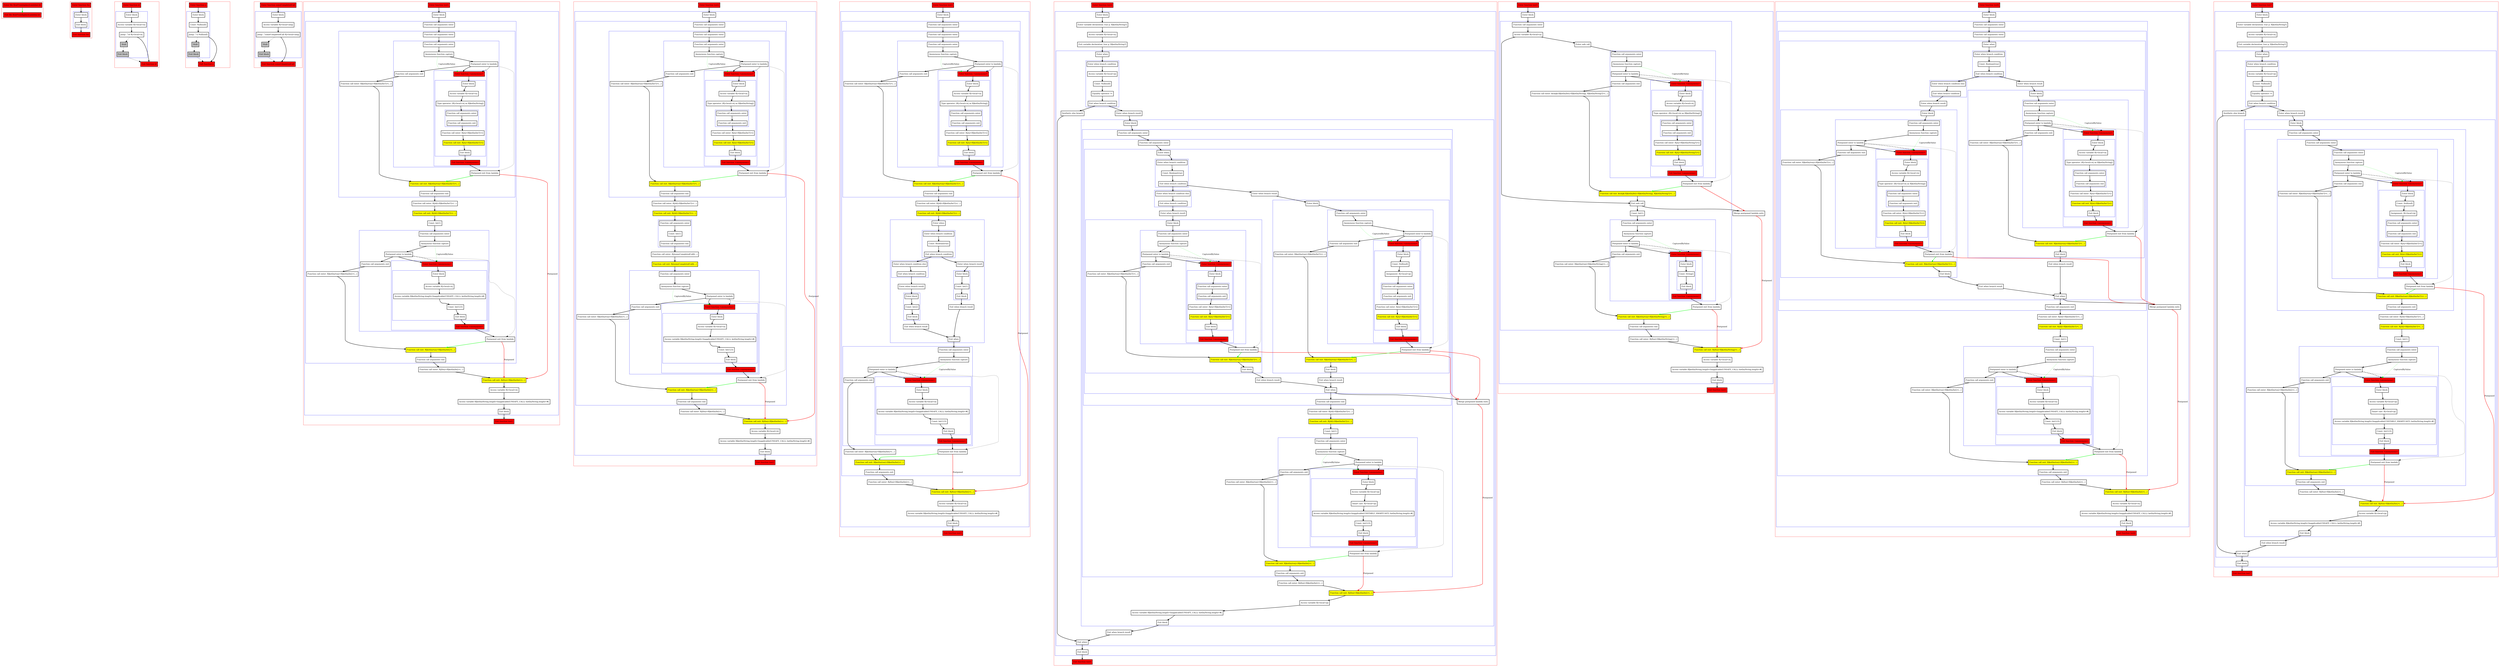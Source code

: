 digraph flowFromInplaceLambda2_kt {
    graph [nodesep=3]
    node [shape=box penwidth=2]
    edge [penwidth=2]

    subgraph cluster_0 {
        color=red
        0 [label="Enter file flowFromInplaceLambda2.kt" style="filled" fillcolor=red];
        1 [label="Exit file flowFromInplaceLambda2.kt" style="filled" fillcolor=red];
    }
    0 -> {1} [color=green];

    subgraph cluster_1 {
        color=red
        2 [label="Enter function foo" style="filled" fillcolor=red];
        subgraph cluster_2 {
            color=blue
            3 [label="Enter block"];
            4 [label="Exit block"];
        }
        5 [label="Exit function foo" style="filled" fillcolor=red];
    }
    2 -> {3};
    3 -> {4};
    4 -> {5};

    subgraph cluster_3 {
        color=red
        6 [label="Enter function id" style="filled" fillcolor=red];
        subgraph cluster_4 {
            color=blue
            7 [label="Enter block"];
            8 [label="Access variable R|<local>/x|"];
            9 [label="Jump: ^id R|<local>/x|"];
            10 [label="Stub" style="filled" fillcolor=gray];
            11 [label="Exit block" style="filled" fillcolor=gray];
        }
        12 [label="Exit function id" style="filled" fillcolor=red];
    }
    6 -> {7};
    7 -> {8};
    8 -> {9};
    9 -> {12};
    9 -> {10} [style=dotted];
    10 -> {11} [style=dotted];
    11 -> {12} [style=dotted];

    subgraph cluster_5 {
        color=red
        13 [label="Enter function n" style="filled" fillcolor=red];
        subgraph cluster_6 {
            color=blue
            14 [label="Enter block"];
            15 [label="Const: Null(null)"];
            16 [label="Jump: ^n Null(null)"];
            17 [label="Stub" style="filled" fillcolor=gray];
            18 [label="Exit block" style="filled" fillcolor=gray];
        }
        19 [label="Exit function n" style="filled" fillcolor=red];
    }
    13 -> {14};
    14 -> {15};
    15 -> {16};
    16 -> {19};
    16 -> {17} [style=dotted];
    17 -> {18} [style=dotted];
    18 -> {19} [style=dotted];

    subgraph cluster_7 {
        color=red
        20 [label="Enter function someCompletedCall" style="filled" fillcolor=red];
        subgraph cluster_8 {
            color=blue
            21 [label="Enter block"];
            22 [label="Access variable R|<local>/arg|"];
            23 [label="Jump: ^someCompletedCall R|<local>/arg|"];
            24 [label="Stub" style="filled" fillcolor=gray];
            25 [label="Exit block" style="filled" fillcolor=gray];
        }
        26 [label="Exit function someCompletedCall" style="filled" fillcolor=red];
    }
    20 -> {21};
    21 -> {22};
    22 -> {23};
    23 -> {26};
    23 -> {24} [style=dotted];
    24 -> {25} [style=dotted];
    25 -> {26} [style=dotted];

    subgraph cluster_9 {
        color=red
        27 [label="Enter function test1" style="filled" fillcolor=red];
        subgraph cluster_10 {
            color=blue
            28 [label="Enter block"];
            subgraph cluster_11 {
                color=blue
                29 [label="Function call arguments enter"];
                subgraph cluster_12 {
                    color=blue
                    30 [label="Function call arguments enter"];
                    subgraph cluster_13 {
                        color=blue
                        31 [label="Function call arguments enter"];
                        32 [label="Anonymous function capture"];
                        33 [label="Postponed enter to lambda"];
                        subgraph cluster_14 {
                            color=blue
                            34 [label="Enter function <anonymous>" style="filled" fillcolor=red];
                            subgraph cluster_15 {
                                color=blue
                                35 [label="Enter block"];
                                36 [label="Access variable R|<local>/x|"];
                                37 [label="Type operator: (R|<local>/x| as R|kotlin/String|)"];
                                subgraph cluster_16 {
                                    color=blue
                                    38 [label="Function call arguments enter"];
                                    39 [label="Function call arguments exit"];
                                }
                                40 [label="Function call enter: R|/n|<R|kotlin/Int?|>()"];
                                41 [label="Function call exit: R|/n|<R|kotlin/Int?|>()" style="filled" fillcolor=yellow];
                                42 [label="Exit block"];
                            }
                            43 [label="Exit function <anonymous>" style="filled" fillcolor=red];
                        }
                        44 [label="Function call arguments exit"];
                    }
                    45 [label="Function call enter: R|kotlin/run|<R|kotlin/Int?|>(...)"];
                    46 [label="Postponed exit from lambda"];
                    47 [label="Function call exit: R|kotlin/run|<R|kotlin/Int?|>(...)" style="filled" fillcolor=yellow];
                    48 [label="Function call arguments exit"];
                }
                49 [label="Function call enter: R|/id|<R|kotlin/Int?|>(...)"];
                50 [label="Function call exit: R|/id|<R|kotlin/Int?|>(...)" style="filled" fillcolor=yellow];
                51 [label="Const: Int(1)"];
                subgraph cluster_17 {
                    color=blue
                    52 [label="Function call arguments enter"];
                    53 [label="Anonymous function capture"];
                    54 [label="Postponed enter to lambda"];
                    subgraph cluster_18 {
                        color=blue
                        55 [label="Enter function <anonymous>" style="filled" fillcolor=red];
                        subgraph cluster_19 {
                            color=blue
                            56 [label="Enter block"];
                            57 [label="Access variable R|<local>/x|"];
                            58 [label="Access variable R|kotlin/String.length<Inapplicable(UNSAFE_CALL): kotlin/String.length>#|"];
                            59 [label="Const: Int(123)"];
                            60 [label="Exit block"];
                        }
                        61 [label="Exit function <anonymous>" style="filled" fillcolor=red];
                    }
                    62 [label="Function call arguments exit"];
                }
                63 [label="Function call enter: R|kotlin/run|<R|kotlin/Int|>(...)"];
                64 [label="Postponed exit from lambda"];
                65 [label="Function call exit: R|kotlin/run|<R|kotlin/Int|>(...)" style="filled" fillcolor=yellow];
                66 [label="Function call arguments exit"];
            }
            67 [label="Function call enter: R|/foo|<R|kotlin/Int|>(...)"];
            68 [label="Function call exit: R|/foo|<R|kotlin/Int|>(...)" style="filled" fillcolor=yellow];
            69 [label="Access variable R|<local>/x|"];
            70 [label="Access variable R|kotlin/String.length<Inapplicable(UNSAFE_CALL): kotlin/String.length>#|"];
            71 [label="Exit block"];
        }
        72 [label="Exit function test1" style="filled" fillcolor=red];
    }
    27 -> {28};
    28 -> {29};
    29 -> {30};
    30 -> {31};
    31 -> {32};
    32 -> {33};
    32 -> {34} [color=green style=dotted label="CapturedByValue"];
    33 -> {34 44};
    33 -> {46} [style=dotted];
    33 -> {34} [style=dashed];
    34 -> {35};
    35 -> {36};
    36 -> {37};
    37 -> {38};
    38 -> {39};
    39 -> {40};
    40 -> {41};
    41 -> {42};
    42 -> {43};
    43 -> {46};
    44 -> {45};
    45 -> {47};
    46 -> {47} [color=green];
    46 -> {68} [color=red label="Postponed"];
    47 -> {48};
    48 -> {49};
    49 -> {50};
    50 -> {51};
    51 -> {52};
    52 -> {53};
    53 -> {54};
    53 -> {55} [color=green style=dotted label="CapturedByValue"];
    54 -> {55 62};
    54 -> {64} [style=dotted];
    54 -> {55} [style=dashed];
    55 -> {56};
    56 -> {57};
    57 -> {58};
    58 -> {59};
    59 -> {60};
    60 -> {61};
    61 -> {64};
    62 -> {63};
    63 -> {65};
    64 -> {65} [color=green];
    64 -> {68} [color=red label="Postponed"];
    65 -> {66};
    66 -> {67};
    67 -> {68};
    68 -> {69};
    69 -> {70};
    70 -> {71};
    71 -> {72};

    subgraph cluster_20 {
        color=red
        73 [label="Enter function test2" style="filled" fillcolor=red];
        subgraph cluster_21 {
            color=blue
            74 [label="Enter block"];
            subgraph cluster_22 {
                color=blue
                75 [label="Function call arguments enter"];
                subgraph cluster_23 {
                    color=blue
                    76 [label="Function call arguments enter"];
                    subgraph cluster_24 {
                        color=blue
                        77 [label="Function call arguments enter"];
                        78 [label="Anonymous function capture"];
                        79 [label="Postponed enter to lambda"];
                        subgraph cluster_25 {
                            color=blue
                            80 [label="Enter function <anonymous>" style="filled" fillcolor=red];
                            subgraph cluster_26 {
                                color=blue
                                81 [label="Enter block"];
                                82 [label="Access variable R|<local>/x|"];
                                83 [label="Type operator: (R|<local>/x| as R|kotlin/String|)"];
                                subgraph cluster_27 {
                                    color=blue
                                    84 [label="Function call arguments enter"];
                                    85 [label="Function call arguments exit"];
                                }
                                86 [label="Function call enter: R|/n|<R|kotlin/Int?|>()"];
                                87 [label="Function call exit: R|/n|<R|kotlin/Int?|>()" style="filled" fillcolor=yellow];
                                88 [label="Exit block"];
                            }
                            89 [label="Exit function <anonymous>" style="filled" fillcolor=red];
                        }
                        90 [label="Function call arguments exit"];
                    }
                    91 [label="Function call enter: R|kotlin/run|<R|kotlin/Int?|>(...)"];
                    92 [label="Postponed exit from lambda"];
                    93 [label="Function call exit: R|kotlin/run|<R|kotlin/Int?|>(...)" style="filled" fillcolor=yellow];
                    94 [label="Function call arguments exit"];
                }
                95 [label="Function call enter: R|/id|<R|kotlin/Int?|>(...)"];
                96 [label="Function call exit: R|/id|<R|kotlin/Int?|>(...)" style="filled" fillcolor=yellow];
                subgraph cluster_28 {
                    color=blue
                    97 [label="Function call arguments enter"];
                    98 [label="Const: Int(1)"];
                    99 [label="Function call arguments exit"];
                }
                100 [label="Function call enter: R|/someCompletedCall|(...)"];
                101 [label="Function call exit: R|/someCompletedCall|(...)" style="filled" fillcolor=yellow];
                subgraph cluster_29 {
                    color=blue
                    102 [label="Function call arguments enter"];
                    103 [label="Anonymous function capture"];
                    104 [label="Postponed enter to lambda"];
                    subgraph cluster_30 {
                        color=blue
                        105 [label="Enter function <anonymous>" style="filled" fillcolor=red];
                        subgraph cluster_31 {
                            color=blue
                            106 [label="Enter block"];
                            107 [label="Access variable R|<local>/x|"];
                            108 [label="Access variable R|kotlin/String.length<Inapplicable(UNSAFE_CALL): kotlin/String.length>#|"];
                            109 [label="Const: Int(123)"];
                            110 [label="Exit block"];
                        }
                        111 [label="Exit function <anonymous>" style="filled" fillcolor=red];
                    }
                    112 [label="Function call arguments exit"];
                }
                113 [label="Function call enter: R|kotlin/run|<R|kotlin/Int|>(...)"];
                114 [label="Postponed exit from lambda"];
                115 [label="Function call exit: R|kotlin/run|<R|kotlin/Int|>(...)" style="filled" fillcolor=yellow];
                116 [label="Function call arguments exit"];
            }
            117 [label="Function call enter: R|/foo|<R|kotlin/Int|>(...)"];
            118 [label="Function call exit: R|/foo|<R|kotlin/Int|>(...)" style="filled" fillcolor=yellow];
            119 [label="Access variable R|<local>/x|"];
            120 [label="Access variable R|kotlin/String.length<Inapplicable(UNSAFE_CALL): kotlin/String.length>#|"];
            121 [label="Exit block"];
        }
        122 [label="Exit function test2" style="filled" fillcolor=red];
    }
    73 -> {74};
    74 -> {75};
    75 -> {76};
    76 -> {77};
    77 -> {78};
    78 -> {79};
    78 -> {80} [color=green style=dotted label="CapturedByValue"];
    79 -> {80 90};
    79 -> {92} [style=dotted];
    79 -> {80} [style=dashed];
    80 -> {81};
    81 -> {82};
    82 -> {83};
    83 -> {84};
    84 -> {85};
    85 -> {86};
    86 -> {87};
    87 -> {88};
    88 -> {89};
    89 -> {92};
    90 -> {91};
    91 -> {93};
    92 -> {93} [color=green];
    92 -> {118} [color=red label="Postponed"];
    93 -> {94};
    94 -> {95};
    95 -> {96};
    96 -> {97};
    97 -> {98};
    98 -> {99};
    99 -> {100};
    100 -> {101};
    101 -> {102};
    102 -> {103};
    103 -> {104};
    103 -> {105} [color=green style=dotted label="CapturedByValue"];
    104 -> {105 112};
    104 -> {114} [style=dotted];
    104 -> {105} [style=dashed];
    105 -> {106};
    106 -> {107};
    107 -> {108};
    108 -> {109};
    109 -> {110};
    110 -> {111};
    111 -> {114};
    112 -> {113};
    113 -> {115};
    114 -> {115} [color=green];
    114 -> {118} [color=red label="Postponed"];
    115 -> {116};
    116 -> {117};
    117 -> {118};
    118 -> {119};
    119 -> {120};
    120 -> {121};
    121 -> {122};

    subgraph cluster_32 {
        color=red
        123 [label="Enter function test3" style="filled" fillcolor=red];
        subgraph cluster_33 {
            color=blue
            124 [label="Enter block"];
            subgraph cluster_34 {
                color=blue
                125 [label="Function call arguments enter"];
                subgraph cluster_35 {
                    color=blue
                    126 [label="Function call arguments enter"];
                    subgraph cluster_36 {
                        color=blue
                        127 [label="Function call arguments enter"];
                        128 [label="Anonymous function capture"];
                        129 [label="Postponed enter to lambda"];
                        subgraph cluster_37 {
                            color=blue
                            130 [label="Enter function <anonymous>" style="filled" fillcolor=red];
                            subgraph cluster_38 {
                                color=blue
                                131 [label="Enter block"];
                                132 [label="Access variable R|<local>/x|"];
                                133 [label="Type operator: (R|<local>/x| as R|kotlin/String|)"];
                                subgraph cluster_39 {
                                    color=blue
                                    134 [label="Function call arguments enter"];
                                    135 [label="Function call arguments exit"];
                                }
                                136 [label="Function call enter: R|/n|<R|kotlin/Int?|>()"];
                                137 [label="Function call exit: R|/n|<R|kotlin/Int?|>()" style="filled" fillcolor=yellow];
                                138 [label="Exit block"];
                            }
                            139 [label="Exit function <anonymous>" style="filled" fillcolor=red];
                        }
                        140 [label="Function call arguments exit"];
                    }
                    141 [label="Function call enter: R|kotlin/run|<R|kotlin/Int?|>(...)"];
                    142 [label="Postponed exit from lambda"];
                    143 [label="Function call exit: R|kotlin/run|<R|kotlin/Int?|>(...)" style="filled" fillcolor=yellow];
                    144 [label="Function call arguments exit"];
                }
                145 [label="Function call enter: R|/id|<R|kotlin/Int?|>(...)"];
                146 [label="Function call exit: R|/id|<R|kotlin/Int?|>(...)" style="filled" fillcolor=yellow];
                subgraph cluster_40 {
                    color=blue
                    147 [label="Enter when"];
                    subgraph cluster_41 {
                        color=blue
                        148 [label="Enter when branch condition "];
                        149 [label="Const: Boolean(true)"];
                        150 [label="Exit when branch condition"];
                    }
                    subgraph cluster_42 {
                        color=blue
                        151 [label="Enter when branch condition else"];
                        152 [label="Exit when branch condition"];
                    }
                    153 [label="Enter when branch result"];
                    subgraph cluster_43 {
                        color=blue
                        154 [label="Enter block"];
                        155 [label="Const: Int(2)"];
                        156 [label="Exit block"];
                    }
                    157 [label="Exit when branch result"];
                    158 [label="Enter when branch result"];
                    subgraph cluster_44 {
                        color=blue
                        159 [label="Enter block"];
                        160 [label="Const: Int(1)"];
                        161 [label="Exit block"];
                    }
                    162 [label="Exit when branch result"];
                    163 [label="Exit when"];
                }
                subgraph cluster_45 {
                    color=blue
                    164 [label="Function call arguments enter"];
                    165 [label="Anonymous function capture"];
                    166 [label="Postponed enter to lambda"];
                    subgraph cluster_46 {
                        color=blue
                        167 [label="Enter function <anonymous>" style="filled" fillcolor=red];
                        subgraph cluster_47 {
                            color=blue
                            168 [label="Enter block"];
                            169 [label="Access variable R|<local>/x|"];
                            170 [label="Access variable R|kotlin/String.length<Inapplicable(UNSAFE_CALL): kotlin/String.length>#|"];
                            171 [label="Const: Int(123)"];
                            172 [label="Exit block"];
                        }
                        173 [label="Exit function <anonymous>" style="filled" fillcolor=red];
                    }
                    174 [label="Function call arguments exit"];
                }
                175 [label="Function call enter: R|kotlin/run|<R|kotlin/Int|>(...)"];
                176 [label="Postponed exit from lambda"];
                177 [label="Function call exit: R|kotlin/run|<R|kotlin/Int|>(...)" style="filled" fillcolor=yellow];
                178 [label="Function call arguments exit"];
            }
            179 [label="Function call enter: R|/foo|<R|kotlin/Int|>(...)"];
            180 [label="Function call exit: R|/foo|<R|kotlin/Int|>(...)" style="filled" fillcolor=yellow];
            181 [label="Access variable R|<local>/x|"];
            182 [label="Access variable R|kotlin/String.length<Inapplicable(UNSAFE_CALL): kotlin/String.length>#|"];
            183 [label="Exit block"];
        }
        184 [label="Exit function test3" style="filled" fillcolor=red];
    }
    123 -> {124};
    124 -> {125};
    125 -> {126};
    126 -> {127};
    127 -> {128};
    128 -> {129};
    128 -> {130} [color=green style=dotted label="CapturedByValue"];
    129 -> {130 140};
    129 -> {142} [style=dotted];
    129 -> {130} [style=dashed];
    130 -> {131};
    131 -> {132};
    132 -> {133};
    133 -> {134};
    134 -> {135};
    135 -> {136};
    136 -> {137};
    137 -> {138};
    138 -> {139};
    139 -> {142};
    140 -> {141};
    141 -> {143};
    142 -> {143} [color=green];
    142 -> {180} [color=red label="Postponed"];
    143 -> {144};
    144 -> {145};
    145 -> {146};
    146 -> {147};
    147 -> {148};
    148 -> {149};
    149 -> {150};
    150 -> {151 158};
    151 -> {152};
    152 -> {153};
    153 -> {154};
    154 -> {155};
    155 -> {156};
    156 -> {157};
    157 -> {163};
    158 -> {159};
    159 -> {160};
    160 -> {161};
    161 -> {162};
    162 -> {163};
    163 -> {164};
    164 -> {165};
    165 -> {166};
    165 -> {167} [color=green style=dotted label="CapturedByValue"];
    166 -> {167 174};
    166 -> {176} [style=dotted];
    166 -> {167} [style=dashed];
    167 -> {168};
    168 -> {169};
    169 -> {170};
    170 -> {171};
    171 -> {172};
    172 -> {173};
    173 -> {176};
    174 -> {175};
    175 -> {177};
    176 -> {177} [color=green];
    176 -> {180} [color=red label="Postponed"];
    177 -> {178};
    178 -> {179};
    179 -> {180};
    180 -> {181};
    181 -> {182};
    182 -> {183};
    183 -> {184};

    subgraph cluster_48 {
        color=red
        185 [label="Enter function test4" style="filled" fillcolor=red];
        subgraph cluster_49 {
            color=blue
            186 [label="Enter block"];
            187 [label="Enter variable declaration: lvar p: R|kotlin/String?|"];
            188 [label="Access variable R|<local>/x|"];
            189 [label="Exit variable declaration: lvar p: R|kotlin/String?|"];
            subgraph cluster_50 {
                color=blue
                190 [label="Enter when"];
                subgraph cluster_51 {
                    color=blue
                    191 [label="Enter when branch condition "];
                    192 [label="Access variable R|<local>/p|"];
                    193 [label="Const: Null(null)"];
                    194 [label="Equality operator !="];
                    195 [label="Exit when branch condition"];
                }
                196 [label="Synthetic else branch"];
                197 [label="Enter when branch result"];
                subgraph cluster_52 {
                    color=blue
                    198 [label="Enter block"];
                    subgraph cluster_53 {
                        color=blue
                        199 [label="Function call arguments enter"];
                        subgraph cluster_54 {
                            color=blue
                            200 [label="Function call arguments enter"];
                            subgraph cluster_55 {
                                color=blue
                                201 [label="Enter when"];
                                subgraph cluster_56 {
                                    color=blue
                                    202 [label="Enter when branch condition "];
                                    203 [label="Const: Boolean(true)"];
                                    204 [label="Exit when branch condition"];
                                }
                                subgraph cluster_57 {
                                    color=blue
                                    205 [label="Enter when branch condition else"];
                                    206 [label="Exit when branch condition"];
                                }
                                207 [label="Enter when branch result"];
                                subgraph cluster_58 {
                                    color=blue
                                    208 [label="Enter block"];
                                    subgraph cluster_59 {
                                        color=blue
                                        209 [label="Function call arguments enter"];
                                        210 [label="Anonymous function capture"];
                                        211 [label="Postponed enter to lambda"];
                                        subgraph cluster_60 {
                                            color=blue
                                            212 [label="Enter function <anonymous>" style="filled" fillcolor=red];
                                            subgraph cluster_61 {
                                                color=blue
                                                213 [label="Enter block"];
                                                subgraph cluster_62 {
                                                    color=blue
                                                    214 [label="Function call arguments enter"];
                                                    215 [label="Function call arguments exit"];
                                                }
                                                216 [label="Function call enter: R|/n|<R|kotlin/Int?|>()"];
                                                217 [label="Function call exit: R|/n|<R|kotlin/Int?|>()" style="filled" fillcolor=yellow];
                                                218 [label="Exit block"];
                                            }
                                            219 [label="Exit function <anonymous>" style="filled" fillcolor=red];
                                        }
                                        220 [label="Function call arguments exit"];
                                    }
                                    221 [label="Function call enter: R|kotlin/run|<R|kotlin/Int?|>(...)"];
                                    222 [label="Postponed exit from lambda"];
                                    223 [label="Function call exit: R|kotlin/run|<R|kotlin/Int?|>(...)" style="filled" fillcolor=yellow];
                                    224 [label="Exit block"];
                                }
                                225 [label="Exit when branch result"];
                                226 [label="Enter when branch result"];
                                subgraph cluster_63 {
                                    color=blue
                                    227 [label="Enter block"];
                                    subgraph cluster_64 {
                                        color=blue
                                        228 [label="Function call arguments enter"];
                                        229 [label="Anonymous function capture"];
                                        230 [label="Postponed enter to lambda"];
                                        subgraph cluster_65 {
                                            color=blue
                                            231 [label="Enter function <anonymous>" style="filled" fillcolor=red];
                                            subgraph cluster_66 {
                                                color=blue
                                                232 [label="Enter block"];
                                                233 [label="Const: Null(null)"];
                                                234 [label="Assignment: R|<local>/p|"];
                                                subgraph cluster_67 {
                                                    color=blue
                                                    235 [label="Function call arguments enter"];
                                                    236 [label="Function call arguments exit"];
                                                }
                                                237 [label="Function call enter: R|/n|<R|kotlin/Int?|>()"];
                                                238 [label="Function call exit: R|/n|<R|kotlin/Int?|>()" style="filled" fillcolor=yellow];
                                                239 [label="Exit block"];
                                            }
                                            240 [label="Exit function <anonymous>" style="filled" fillcolor=red];
                                        }
                                        241 [label="Function call arguments exit"];
                                    }
                                    242 [label="Function call enter: R|kotlin/run|<R|kotlin/Int?|>(...)"];
                                    243 [label="Postponed exit from lambda"];
                                    244 [label="Function call exit: R|kotlin/run|<R|kotlin/Int?|>(...)" style="filled" fillcolor=yellow];
                                    245 [label="Exit block"];
                                }
                                246 [label="Exit when branch result"];
                                247 [label="Exit when"];
                            }
                            248 [label="Function call arguments exit"];
                        }
                        249 [label="Function call enter: R|/id|<R|kotlin/Int?|>(...)"];
                        250 [label="Function call exit: R|/id|<R|kotlin/Int?|>(...)" style="filled" fillcolor=yellow];
                        251 [label="Const: Int(1)"];
                        subgraph cluster_68 {
                            color=blue
                            252 [label="Function call arguments enter"];
                            253 [label="Anonymous function capture"];
                            254 [label="Postponed enter to lambda"];
                            subgraph cluster_69 {
                                color=blue
                                255 [label="Enter function <anonymous>" style="filled" fillcolor=red];
                                subgraph cluster_70 {
                                    color=blue
                                    256 [label="Enter block"];
                                    257 [label="Access variable R|<local>/p|"];
                                    258 [label="Smart cast: R|<local>/p|"];
                                    259 [label="Access variable R|kotlin/String.length<Inapplicable(UNSTABLE_SMARTCAST): kotlin/String.length>#|"];
                                    260 [label="Const: Int(123)"];
                                    261 [label="Exit block"];
                                }
                                262 [label="Exit function <anonymous>" style="filled" fillcolor=red];
                            }
                            263 [label="Function call arguments exit"];
                        }
                        264 [label="Function call enter: R|kotlin/run|<R|kotlin/Int|>(...)"];
                        265 [label="Postponed exit from lambda"];
                        266 [label="Function call exit: R|kotlin/run|<R|kotlin/Int|>(...)" style="filled" fillcolor=yellow];
                        267 [label="Function call arguments exit"];
                    }
                    268 [label="Function call enter: R|/foo|<R|kotlin/Int|>(...)"];
                    269 [label="Merge postponed lambda exits"];
                    270 [label="Function call exit: R|/foo|<R|kotlin/Int|>(...)" style="filled" fillcolor=yellow];
                    271 [label="Access variable R|<local>/p|"];
                    272 [label="Access variable R|kotlin/String.length<Inapplicable(UNSAFE_CALL): kotlin/String.length>#|"];
                    273 [label="Exit block"];
                }
                274 [label="Exit when branch result"];
                275 [label="Exit when"];
            }
            276 [label="Exit block"];
        }
        277 [label="Exit function test4" style="filled" fillcolor=red];
    }
    185 -> {186};
    186 -> {187};
    187 -> {188};
    188 -> {189};
    189 -> {190};
    190 -> {191};
    191 -> {192};
    192 -> {193};
    193 -> {194};
    194 -> {195};
    195 -> {196 197};
    196 -> {275};
    197 -> {198};
    198 -> {199};
    199 -> {200};
    200 -> {201};
    201 -> {202};
    202 -> {203};
    203 -> {204};
    204 -> {205 226};
    205 -> {206};
    206 -> {207};
    207 -> {208};
    208 -> {209};
    209 -> {210};
    210 -> {211};
    210 -> {212} [color=green style=dotted label="CapturedByValue"];
    211 -> {212 220};
    211 -> {222} [style=dotted];
    211 -> {212} [style=dashed];
    212 -> {213};
    213 -> {214};
    214 -> {215};
    215 -> {216};
    216 -> {217};
    217 -> {218};
    218 -> {219};
    219 -> {222};
    220 -> {221};
    221 -> {223};
    222 -> {223} [color=green];
    222 -> {269} [color=red];
    223 -> {224};
    224 -> {225};
    225 -> {247};
    226 -> {227};
    227 -> {228};
    228 -> {229};
    229 -> {230};
    229 -> {231} [color=green style=dotted label="CapturedByValue"];
    230 -> {231 241};
    230 -> {243} [style=dotted];
    230 -> {231} [style=dashed];
    231 -> {232};
    232 -> {233};
    233 -> {234};
    234 -> {235};
    235 -> {236};
    236 -> {237};
    237 -> {238};
    238 -> {239};
    239 -> {240};
    240 -> {243};
    241 -> {242};
    242 -> {244};
    243 -> {244} [color=green];
    243 -> {269} [color=red];
    244 -> {245};
    245 -> {246};
    246 -> {247};
    247 -> {248 269};
    248 -> {249};
    249 -> {250};
    250 -> {251};
    251 -> {252};
    252 -> {253};
    253 -> {254};
    253 -> {255} [color=green style=dotted label="CapturedByValue"];
    254 -> {255 263};
    254 -> {265} [style=dotted];
    254 -> {255} [style=dashed];
    255 -> {256};
    256 -> {257};
    257 -> {258};
    258 -> {259};
    259 -> {260};
    260 -> {261};
    261 -> {262};
    262 -> {265};
    263 -> {264};
    264 -> {266};
    265 -> {266} [color=green];
    265 -> {270} [color=red label="Postponed"];
    266 -> {267};
    267 -> {268};
    268 -> {270};
    269 -> {270} [color=red label="Postponed"];
    270 -> {271};
    271 -> {272};
    272 -> {273};
    273 -> {274};
    274 -> {275};
    275 -> {276};
    276 -> {277};

    subgraph cluster_71 {
        color=red
        278 [label="Enter function test5" style="filled" fillcolor=red];
        subgraph cluster_72 {
            color=blue
            279 [label="Enter block"];
            subgraph cluster_73 {
                color=blue
                280 [label="Function call arguments enter"];
                281 [label="Access variable R|<local>/y|"];
                282 [label="Enter safe call"];
                subgraph cluster_74 {
                    color=blue
                    283 [label="Function call arguments enter"];
                    284 [label="Anonymous function capture"];
                    285 [label="Postponed enter to lambda"];
                    subgraph cluster_75 {
                        color=blue
                        286 [label="Enter function <anonymous>" style="filled" fillcolor=red];
                        subgraph cluster_76 {
                            color=blue
                            287 [label="Enter block"];
                            288 [label="Access variable R|<local>/x|"];
                            289 [label="Type operator: (R|<local>/x| as R|kotlin/String|)"];
                            subgraph cluster_77 {
                                color=blue
                                290 [label="Function call arguments enter"];
                                291 [label="Function call arguments exit"];
                            }
                            292 [label="Function call enter: R|/n|<R|kotlin/String?|>()"];
                            293 [label="Function call exit: R|/n|<R|kotlin/String?|>()" style="filled" fillcolor=yellow];
                            294 [label="Exit block"];
                        }
                        295 [label="Exit function <anonymous>" style="filled" fillcolor=red];
                    }
                    296 [label="Function call arguments exit"];
                }
                297 [label="Function call enter: $subj$.R|kotlin/let|<R|kotlin/String|, R|kotlin/String?|>(...)"];
                298 [label="Postponed exit from lambda"];
                299 [label="Function call exit: $subj$.R|kotlin/let|<R|kotlin/String|, R|kotlin/String?|>(...)" style="filled" fillcolor=yellow];
                300 [label="Exit safe call"];
                301 [label="Const: Int(1)"];
                subgraph cluster_78 {
                    color=blue
                    302 [label="Function call arguments enter"];
                    303 [label="Anonymous function capture"];
                    304 [label="Postponed enter to lambda"];
                    subgraph cluster_79 {
                        color=blue
                        305 [label="Enter function <anonymous>" style="filled" fillcolor=red];
                        subgraph cluster_80 {
                            color=blue
                            306 [label="Enter block"];
                            307 [label="Const: String()"];
                            308 [label="Exit block"];
                        }
                        309 [label="Exit function <anonymous>" style="filled" fillcolor=red];
                    }
                    310 [label="Function call arguments exit"];
                }
                311 [label="Function call enter: R|kotlin/run|<R|kotlin/String|>(...)"];
                312 [label="Postponed exit from lambda"];
                313 [label="Function call exit: R|kotlin/run|<R|kotlin/String|>(...)" style="filled" fillcolor=yellow];
                314 [label="Function call arguments exit"];
            }
            315 [label="Function call enter: R|/foo|<R|kotlin/String|>(...)"];
            316 [label="Merge postponed lambda exits"];
            317 [label="Function call exit: R|/foo|<R|kotlin/String|>(...)" style="filled" fillcolor=yellow];
            318 [label="Access variable R|<local>/x|"];
            319 [label="Access variable R|kotlin/String.length<Inapplicable(UNSAFE_CALL): kotlin/String.length>#|"];
            320 [label="Exit block"];
        }
        321 [label="Exit function test5" style="filled" fillcolor=red];
    }
    278 -> {279};
    279 -> {280};
    280 -> {281};
    281 -> {282 300};
    282 -> {283};
    283 -> {284};
    284 -> {285};
    284 -> {286} [color=green style=dotted label="CapturedByValue"];
    285 -> {286 296};
    285 -> {298} [style=dotted];
    285 -> {286} [style=dashed];
    286 -> {287};
    287 -> {288};
    288 -> {289};
    289 -> {290};
    290 -> {291};
    291 -> {292};
    292 -> {293};
    293 -> {294};
    294 -> {295};
    295 -> {298};
    296 -> {297};
    297 -> {299};
    298 -> {299} [color=green];
    298 -> {316} [color=red];
    299 -> {300};
    300 -> {301 316};
    301 -> {302};
    302 -> {303};
    303 -> {304};
    303 -> {305} [color=green style=dotted label="CapturedByValue"];
    304 -> {305 310};
    304 -> {312} [style=dotted];
    304 -> {305} [style=dashed];
    305 -> {306};
    306 -> {307};
    307 -> {308};
    308 -> {309};
    309 -> {312};
    310 -> {311};
    311 -> {313};
    312 -> {313} [color=green];
    312 -> {317} [color=red label="Postponed"];
    313 -> {314};
    314 -> {315};
    315 -> {317};
    316 -> {317} [color=red label="Postponed"];
    317 -> {318};
    318 -> {319};
    319 -> {320};
    320 -> {321};

    subgraph cluster_81 {
        color=red
        322 [label="Enter function test6" style="filled" fillcolor=red];
        subgraph cluster_82 {
            color=blue
            323 [label="Enter block"];
            subgraph cluster_83 {
                color=blue
                324 [label="Function call arguments enter"];
                subgraph cluster_84 {
                    color=blue
                    325 [label="Function call arguments enter"];
                    subgraph cluster_85 {
                        color=blue
                        326 [label="Enter when"];
                        subgraph cluster_86 {
                            color=blue
                            327 [label="Enter when branch condition "];
                            328 [label="Const: Boolean(true)"];
                            329 [label="Exit when branch condition"];
                        }
                        subgraph cluster_87 {
                            color=blue
                            330 [label="Enter when branch condition else"];
                            331 [label="Exit when branch condition"];
                        }
                        332 [label="Enter when branch result"];
                        subgraph cluster_88 {
                            color=blue
                            333 [label="Enter block"];
                            subgraph cluster_89 {
                                color=blue
                                334 [label="Function call arguments enter"];
                                335 [label="Anonymous function capture"];
                                336 [label="Postponed enter to lambda"];
                                subgraph cluster_90 {
                                    color=blue
                                    337 [label="Enter function <anonymous>" style="filled" fillcolor=red];
                                    subgraph cluster_91 {
                                        color=blue
                                        338 [label="Enter block"];
                                        339 [label="Access variable R|<local>/x|"];
                                        340 [label="Type operator: (R|<local>/x| as R|kotlin/String|)"];
                                        subgraph cluster_92 {
                                            color=blue
                                            341 [label="Function call arguments enter"];
                                            342 [label="Function call arguments exit"];
                                        }
                                        343 [label="Function call enter: R|/n|<R|kotlin/Int?|>()"];
                                        344 [label="Function call exit: R|/n|<R|kotlin/Int?|>()" style="filled" fillcolor=yellow];
                                        345 [label="Exit block"];
                                    }
                                    346 [label="Exit function <anonymous>" style="filled" fillcolor=red];
                                }
                                347 [label="Function call arguments exit"];
                            }
                            348 [label="Function call enter: R|kotlin/run|<R|kotlin/Int?|>(...)"];
                            349 [label="Postponed exit from lambda"];
                            350 [label="Function call exit: R|kotlin/run|<R|kotlin/Int?|>(...)" style="filled" fillcolor=yellow];
                            351 [label="Exit block"];
                        }
                        352 [label="Exit when branch result"];
                        353 [label="Enter when branch result"];
                        subgraph cluster_93 {
                            color=blue
                            354 [label="Enter block"];
                            subgraph cluster_94 {
                                color=blue
                                355 [label="Function call arguments enter"];
                                356 [label="Anonymous function capture"];
                                357 [label="Postponed enter to lambda"];
                                subgraph cluster_95 {
                                    color=blue
                                    358 [label="Enter function <anonymous>" style="filled" fillcolor=red];
                                    subgraph cluster_96 {
                                        color=blue
                                        359 [label="Enter block"];
                                        360 [label="Access variable R|<local>/x|"];
                                        361 [label="Type operator: (R|<local>/x| as R|kotlin/String|)"];
                                        subgraph cluster_97 {
                                            color=blue
                                            362 [label="Function call arguments enter"];
                                            363 [label="Function call arguments exit"];
                                        }
                                        364 [label="Function call enter: R|/n|<R|kotlin/Int?|>()"];
                                        365 [label="Function call exit: R|/n|<R|kotlin/Int?|>()" style="filled" fillcolor=yellow];
                                        366 [label="Exit block"];
                                    }
                                    367 [label="Exit function <anonymous>" style="filled" fillcolor=red];
                                }
                                368 [label="Function call arguments exit"];
                            }
                            369 [label="Function call enter: R|kotlin/run|<R|kotlin/Int?|>(...)"];
                            370 [label="Postponed exit from lambda"];
                            371 [label="Function call exit: R|kotlin/run|<R|kotlin/Int?|>(...)" style="filled" fillcolor=yellow];
                            372 [label="Exit block"];
                        }
                        373 [label="Exit when branch result"];
                        374 [label="Exit when"];
                    }
                    375 [label="Function call arguments exit"];
                }
                376 [label="Function call enter: R|/id|<R|kotlin/Int?|>(...)"];
                377 [label="Function call exit: R|/id|<R|kotlin/Int?|>(...)" style="filled" fillcolor=yellow];
                378 [label="Const: Int(1)"];
                subgraph cluster_98 {
                    color=blue
                    379 [label="Function call arguments enter"];
                    380 [label="Anonymous function capture"];
                    381 [label="Postponed enter to lambda"];
                    subgraph cluster_99 {
                        color=blue
                        382 [label="Enter function <anonymous>" style="filled" fillcolor=red];
                        subgraph cluster_100 {
                            color=blue
                            383 [label="Enter block"];
                            384 [label="Access variable R|<local>/x|"];
                            385 [label="Access variable R|kotlin/String.length<Inapplicable(UNSAFE_CALL): kotlin/String.length>#|"];
                            386 [label="Const: Int(123)"];
                            387 [label="Exit block"];
                        }
                        388 [label="Exit function <anonymous>" style="filled" fillcolor=red];
                    }
                    389 [label="Function call arguments exit"];
                }
                390 [label="Function call enter: R|kotlin/run|<R|kotlin/Int|>(...)"];
                391 [label="Postponed exit from lambda"];
                392 [label="Function call exit: R|kotlin/run|<R|kotlin/Int|>(...)" style="filled" fillcolor=yellow];
                393 [label="Function call arguments exit"];
            }
            394 [label="Function call enter: R|/foo|<R|kotlin/Int|>(...)"];
            395 [label="Merge postponed lambda exits"];
            396 [label="Function call exit: R|/foo|<R|kotlin/Int|>(...)" style="filled" fillcolor=yellow];
            397 [label="Access variable R|<local>/x|"];
            398 [label="Access variable R|kotlin/String.length<Inapplicable(UNSAFE_CALL): kotlin/String.length>#|"];
            399 [label="Exit block"];
        }
        400 [label="Exit function test6" style="filled" fillcolor=red];
    }
    322 -> {323};
    323 -> {324};
    324 -> {325};
    325 -> {326};
    326 -> {327};
    327 -> {328};
    328 -> {329};
    329 -> {330 353};
    330 -> {331};
    331 -> {332};
    332 -> {333};
    333 -> {334};
    334 -> {335};
    335 -> {336};
    335 -> {337} [color=green style=dotted label="CapturedByValue"];
    336 -> {337 347};
    336 -> {349} [style=dotted];
    336 -> {337} [style=dashed];
    337 -> {338};
    338 -> {339};
    339 -> {340};
    340 -> {341};
    341 -> {342};
    342 -> {343};
    343 -> {344};
    344 -> {345};
    345 -> {346};
    346 -> {349};
    347 -> {348};
    348 -> {350};
    349 -> {350} [color=green];
    349 -> {395} [color=red];
    350 -> {351};
    351 -> {352};
    352 -> {374};
    353 -> {354};
    354 -> {355};
    355 -> {356};
    356 -> {357};
    356 -> {358} [color=green style=dotted label="CapturedByValue"];
    357 -> {358 368};
    357 -> {370} [style=dotted];
    357 -> {358} [style=dashed];
    358 -> {359};
    359 -> {360};
    360 -> {361};
    361 -> {362};
    362 -> {363};
    363 -> {364};
    364 -> {365};
    365 -> {366};
    366 -> {367};
    367 -> {370};
    368 -> {369};
    369 -> {371};
    370 -> {371} [color=green];
    370 -> {395} [color=red];
    371 -> {372};
    372 -> {373};
    373 -> {374};
    374 -> {375 395};
    375 -> {376};
    376 -> {377};
    377 -> {378};
    378 -> {379};
    379 -> {380};
    380 -> {381};
    380 -> {382} [color=green style=dotted label="CapturedByValue"];
    381 -> {382 389};
    381 -> {391} [style=dotted];
    381 -> {382} [style=dashed];
    382 -> {383};
    383 -> {384};
    384 -> {385};
    385 -> {386};
    386 -> {387};
    387 -> {388};
    388 -> {391};
    389 -> {390};
    390 -> {392};
    391 -> {392} [color=green];
    391 -> {396} [color=red label="Postponed"];
    392 -> {393};
    393 -> {394};
    394 -> {396};
    395 -> {396} [color=red label="Postponed"];
    396 -> {397};
    397 -> {398};
    398 -> {399};
    399 -> {400};

    subgraph cluster_101 {
        color=red
        401 [label="Enter function test7" style="filled" fillcolor=red];
        subgraph cluster_102 {
            color=blue
            402 [label="Enter block"];
            403 [label="Enter variable declaration: lvar p: R|kotlin/String?|"];
            404 [label="Access variable R|<local>/x|"];
            405 [label="Exit variable declaration: lvar p: R|kotlin/String?|"];
            subgraph cluster_103 {
                color=blue
                406 [label="Enter when"];
                subgraph cluster_104 {
                    color=blue
                    407 [label="Enter when branch condition "];
                    408 [label="Access variable R|<local>/p|"];
                    409 [label="Const: Null(null)"];
                    410 [label="Equality operator !="];
                    411 [label="Exit when branch condition"];
                }
                412 [label="Synthetic else branch"];
                413 [label="Enter when branch result"];
                subgraph cluster_105 {
                    color=blue
                    414 [label="Enter block"];
                    subgraph cluster_106 {
                        color=blue
                        415 [label="Function call arguments enter"];
                        subgraph cluster_107 {
                            color=blue
                            416 [label="Function call arguments enter"];
                            subgraph cluster_108 {
                                color=blue
                                417 [label="Function call arguments enter"];
                                418 [label="Anonymous function capture"];
                                419 [label="Postponed enter to lambda"];
                                subgraph cluster_109 {
                                    color=blue
                                    420 [label="Enter function <anonymous>" style="filled" fillcolor=red];
                                    subgraph cluster_110 {
                                        color=blue
                                        421 [label="Enter block"];
                                        422 [label="Const: Null(null)"];
                                        423 [label="Assignment: R|<local>/p|"];
                                        subgraph cluster_111 {
                                            color=blue
                                            424 [label="Function call arguments enter"];
                                            425 [label="Function call arguments exit"];
                                        }
                                        426 [label="Function call enter: R|/n|<R|kotlin/Int?|>()"];
                                        427 [label="Function call exit: R|/n|<R|kotlin/Int?|>()" style="filled" fillcolor=yellow];
                                        428 [label="Exit block"];
                                    }
                                    429 [label="Exit function <anonymous>" style="filled" fillcolor=red];
                                }
                                430 [label="Function call arguments exit"];
                            }
                            431 [label="Function call enter: R|kotlin/run|<R|kotlin/Int?|>(...)"];
                            432 [label="Postponed exit from lambda"];
                            433 [label="Function call exit: R|kotlin/run|<R|kotlin/Int?|>(...)" style="filled" fillcolor=yellow];
                            434 [label="Function call arguments exit"];
                        }
                        435 [label="Function call enter: R|/id|<R|kotlin/Int?|>(...)"];
                        436 [label="Function call exit: R|/id|<R|kotlin/Int?|>(...)" style="filled" fillcolor=yellow];
                        437 [label="Const: Int(1)"];
                        subgraph cluster_112 {
                            color=blue
                            438 [label="Function call arguments enter"];
                            439 [label="Anonymous function capture"];
                            440 [label="Postponed enter to lambda"];
                            subgraph cluster_113 {
                                color=blue
                                441 [label="Enter function <anonymous>" style="filled" fillcolor=red];
                                subgraph cluster_114 {
                                    color=blue
                                    442 [label="Enter block"];
                                    443 [label="Access variable R|<local>/p|"];
                                    444 [label="Smart cast: R|<local>/p|"];
                                    445 [label="Access variable R|kotlin/String.length<Inapplicable(UNSTABLE_SMARTCAST): kotlin/String.length>#|"];
                                    446 [label="Const: Int(123)"];
                                    447 [label="Exit block"];
                                }
                                448 [label="Exit function <anonymous>" style="filled" fillcolor=red];
                            }
                            449 [label="Function call arguments exit"];
                        }
                        450 [label="Function call enter: R|kotlin/run|<R|kotlin/Int|>(...)"];
                        451 [label="Postponed exit from lambda"];
                        452 [label="Function call exit: R|kotlin/run|<R|kotlin/Int|>(...)" style="filled" fillcolor=yellow];
                        453 [label="Function call arguments exit"];
                    }
                    454 [label="Function call enter: R|/foo|<R|kotlin/Int|>(...)"];
                    455 [label="Function call exit: R|/foo|<R|kotlin/Int|>(...)" style="filled" fillcolor=yellow];
                    456 [label="Access variable R|<local>/p|"];
                    457 [label="Access variable R|kotlin/String.length<Inapplicable(UNSAFE_CALL): kotlin/String.length>#|"];
                    458 [label="Exit block"];
                }
                459 [label="Exit when branch result"];
                460 [label="Exit when"];
            }
            461 [label="Exit block"];
        }
        462 [label="Exit function test7" style="filled" fillcolor=red];
    }
    401 -> {402};
    402 -> {403};
    403 -> {404};
    404 -> {405};
    405 -> {406};
    406 -> {407};
    407 -> {408};
    408 -> {409};
    409 -> {410};
    410 -> {411};
    411 -> {412 413};
    412 -> {460};
    413 -> {414};
    414 -> {415};
    415 -> {416};
    416 -> {417};
    417 -> {418};
    418 -> {419};
    418 -> {420} [color=green style=dotted label="CapturedByValue"];
    419 -> {420 430};
    419 -> {432} [style=dotted];
    419 -> {420} [style=dashed];
    420 -> {421};
    421 -> {422};
    422 -> {423};
    423 -> {424};
    424 -> {425};
    425 -> {426};
    426 -> {427};
    427 -> {428};
    428 -> {429};
    429 -> {432};
    430 -> {431};
    431 -> {433};
    432 -> {433} [color=green];
    432 -> {455} [color=red label="Postponed"];
    433 -> {434};
    434 -> {435};
    435 -> {436};
    436 -> {437};
    437 -> {438};
    438 -> {439};
    439 -> {440};
    439 -> {441} [color=green style=dotted label="CapturedByValue"];
    440 -> {441 449};
    440 -> {451} [style=dotted];
    440 -> {441} [style=dashed];
    441 -> {442};
    442 -> {443};
    443 -> {444};
    444 -> {445};
    445 -> {446};
    446 -> {447};
    447 -> {448};
    448 -> {451};
    449 -> {450};
    450 -> {452};
    451 -> {452} [color=green];
    451 -> {455} [color=red label="Postponed"];
    452 -> {453};
    453 -> {454};
    454 -> {455};
    455 -> {456};
    456 -> {457};
    457 -> {458};
    458 -> {459};
    459 -> {460};
    460 -> {461};
    461 -> {462};

}
